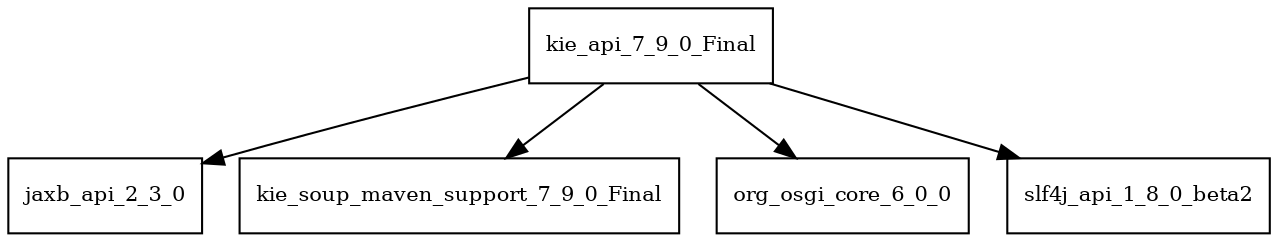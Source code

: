 digraph kie_api_7_9_0_Final_dependencies {
  node [shape = box, fontsize=10.0];
  kie_api_7_9_0_Final -> jaxb_api_2_3_0;
  kie_api_7_9_0_Final -> kie_soup_maven_support_7_9_0_Final;
  kie_api_7_9_0_Final -> org_osgi_core_6_0_0;
  kie_api_7_9_0_Final -> slf4j_api_1_8_0_beta2;
}
